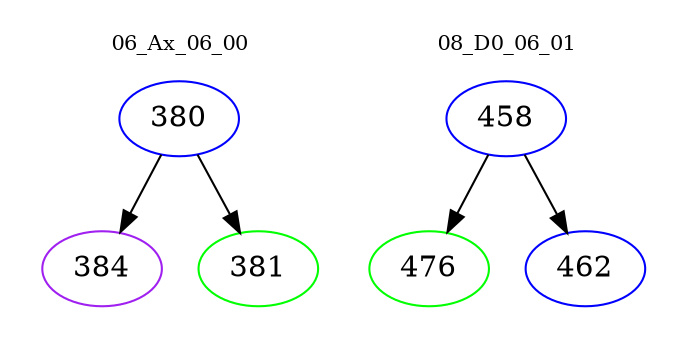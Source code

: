 digraph{
subgraph cluster_0 {
color = white
label = "06_Ax_06_00";
fontsize=10;
T0_380 [label="380", color="blue"]
T0_380 -> T0_384 [color="black"]
T0_384 [label="384", color="purple"]
T0_380 -> T0_381 [color="black"]
T0_381 [label="381", color="green"]
}
subgraph cluster_1 {
color = white
label = "08_D0_06_01";
fontsize=10;
T1_458 [label="458", color="blue"]
T1_458 -> T1_476 [color="black"]
T1_476 [label="476", color="green"]
T1_458 -> T1_462 [color="black"]
T1_462 [label="462", color="blue"]
}
}
